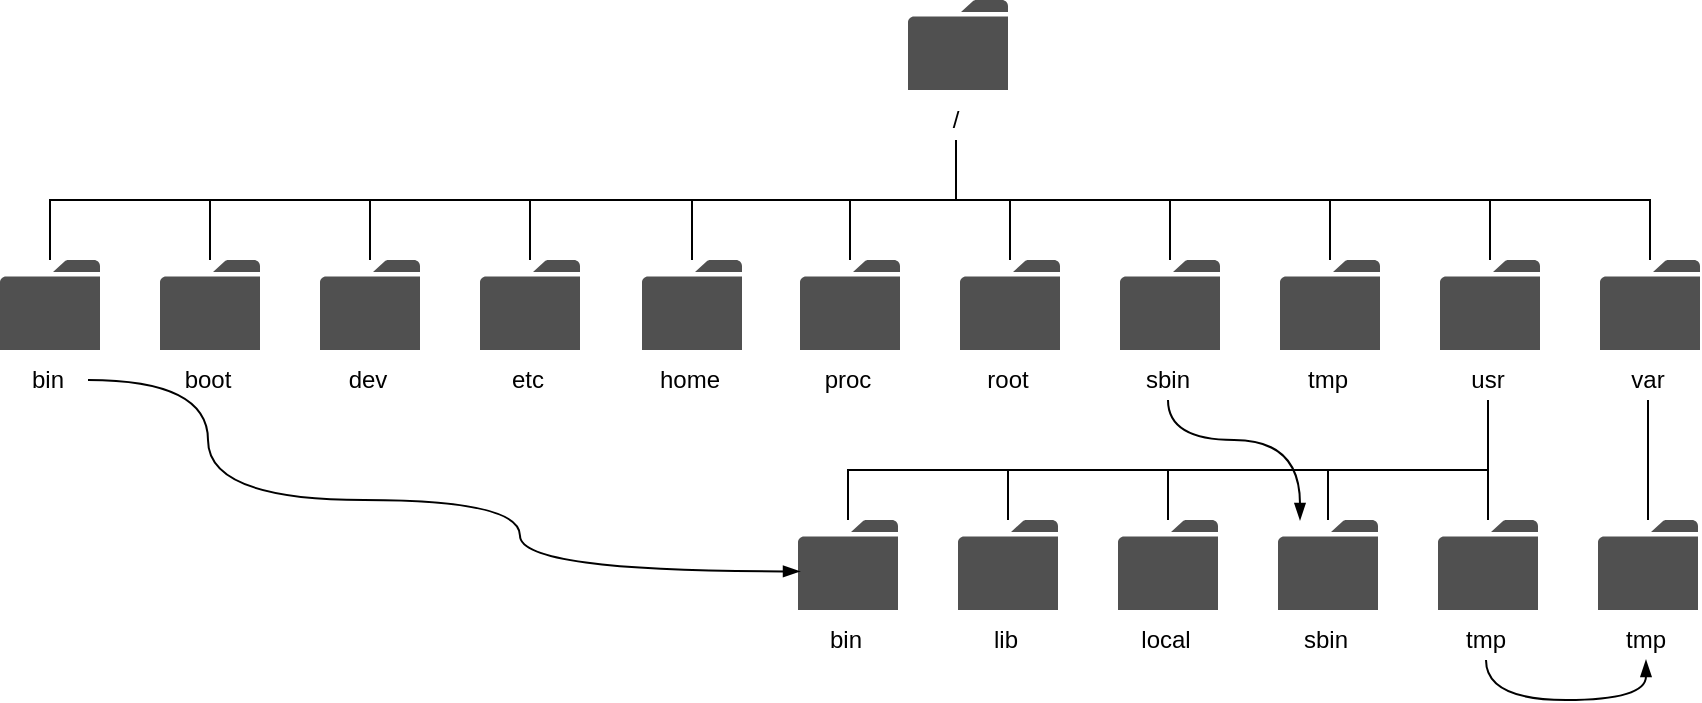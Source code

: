 <mxfile version="14.5.1" type="device"><diagram id="prtHgNgQTEPvFCAcTncT" name="Page-1"><mxGraphModel dx="1106" dy="795" grid="1" gridSize="10" guides="1" tooltips="1" connect="1" arrows="1" fold="1" page="1" pageScale="1" pageWidth="1169" pageHeight="827" math="0" shadow="0"><root><mxCell id="0"/><mxCell id="1" parent="0"/><mxCell id="OdhCErMrMggX7O1lkDPk-12" value="" style="group" parent="1" vertex="1" connectable="0"><mxGeometry x="494" y="20" width="50" height="70" as="geometry"/></mxCell><mxCell id="OdhCErMrMggX7O1lkDPk-9" value="" style="pointerEvents=1;shadow=0;dashed=0;html=1;strokeColor=none;fillColor=#505050;labelPosition=center;verticalLabelPosition=bottom;verticalAlign=top;outlineConnect=0;align=center;shape=mxgraph.office.concepts.folder;" parent="OdhCErMrMggX7O1lkDPk-12" vertex="1"><mxGeometry width="50" height="45" as="geometry"/></mxCell><mxCell id="OdhCErMrMggX7O1lkDPk-11" value="/" style="text;html=1;strokeColor=none;fillColor=none;align=center;verticalAlign=middle;whiteSpace=wrap;rounded=0;" parent="OdhCErMrMggX7O1lkDPk-12" vertex="1"><mxGeometry x="4" y="50" width="40" height="20" as="geometry"/></mxCell><mxCell id="OdhCErMrMggX7O1lkDPk-13" value="" style="group" parent="1" vertex="1" connectable="0"><mxGeometry x="760" y="150" width="50" height="70" as="geometry"/></mxCell><mxCell id="OdhCErMrMggX7O1lkDPk-14" value="" style="pointerEvents=1;shadow=0;dashed=0;html=1;strokeColor=none;fillColor=#505050;labelPosition=center;verticalLabelPosition=bottom;verticalAlign=top;outlineConnect=0;align=center;shape=mxgraph.office.concepts.folder;" parent="OdhCErMrMggX7O1lkDPk-13" vertex="1"><mxGeometry width="50" height="45" as="geometry"/></mxCell><mxCell id="OdhCErMrMggX7O1lkDPk-15" value="usr" style="text;html=1;strokeColor=none;fillColor=none;align=center;verticalAlign=middle;whiteSpace=wrap;rounded=0;" parent="OdhCErMrMggX7O1lkDPk-13" vertex="1"><mxGeometry x="4" y="50" width="40" height="20" as="geometry"/></mxCell><mxCell id="OdhCErMrMggX7O1lkDPk-16" value="" style="group" parent="1" vertex="1" connectable="0"><mxGeometry x="40" y="150" width="50" height="70" as="geometry"/></mxCell><mxCell id="OdhCErMrMggX7O1lkDPk-17" value="" style="pointerEvents=1;shadow=0;dashed=0;html=1;strokeColor=none;fillColor=#505050;labelPosition=center;verticalLabelPosition=bottom;verticalAlign=top;outlineConnect=0;align=center;shape=mxgraph.office.concepts.folder;" parent="OdhCErMrMggX7O1lkDPk-16" vertex="1"><mxGeometry width="50" height="45" as="geometry"/></mxCell><mxCell id="OdhCErMrMggX7O1lkDPk-18" value="bin" style="text;html=1;strokeColor=none;fillColor=none;align=center;verticalAlign=middle;whiteSpace=wrap;rounded=0;" parent="OdhCErMrMggX7O1lkDPk-16" vertex="1"><mxGeometry x="4" y="50" width="40" height="20" as="geometry"/></mxCell><mxCell id="OdhCErMrMggX7O1lkDPk-19" value="" style="group" parent="1" vertex="1" connectable="0"><mxGeometry x="680" y="150" width="50" height="70" as="geometry"/></mxCell><mxCell id="OdhCErMrMggX7O1lkDPk-20" value="" style="pointerEvents=1;shadow=0;dashed=0;html=1;strokeColor=none;fillColor=#505050;labelPosition=center;verticalLabelPosition=bottom;verticalAlign=top;outlineConnect=0;align=center;shape=mxgraph.office.concepts.folder;" parent="OdhCErMrMggX7O1lkDPk-19" vertex="1"><mxGeometry width="50" height="45" as="geometry"/></mxCell><mxCell id="OdhCErMrMggX7O1lkDPk-21" value="tmp" style="text;html=1;strokeColor=none;fillColor=none;align=center;verticalAlign=middle;whiteSpace=wrap;rounded=0;" parent="OdhCErMrMggX7O1lkDPk-19" vertex="1"><mxGeometry x="4" y="50" width="40" height="20" as="geometry"/></mxCell><mxCell id="OdhCErMrMggX7O1lkDPk-22" value="" style="group" parent="1" vertex="1" connectable="0"><mxGeometry x="600" y="150" width="50" height="70" as="geometry"/></mxCell><mxCell id="OdhCErMrMggX7O1lkDPk-23" value="" style="pointerEvents=1;shadow=0;dashed=0;html=1;strokeColor=none;fillColor=#505050;labelPosition=center;verticalLabelPosition=bottom;verticalAlign=top;outlineConnect=0;align=center;shape=mxgraph.office.concepts.folder;" parent="OdhCErMrMggX7O1lkDPk-22" vertex="1"><mxGeometry width="50" height="45" as="geometry"/></mxCell><mxCell id="OdhCErMrMggX7O1lkDPk-24" value="sbin" style="text;html=1;strokeColor=none;fillColor=none;align=center;verticalAlign=middle;whiteSpace=wrap;rounded=0;" parent="OdhCErMrMggX7O1lkDPk-22" vertex="1"><mxGeometry x="4" y="50" width="40" height="20" as="geometry"/></mxCell><mxCell id="OdhCErMrMggX7O1lkDPk-25" value="" style="group" parent="1" vertex="1" connectable="0"><mxGeometry x="520" y="150" width="50" height="70" as="geometry"/></mxCell><mxCell id="OdhCErMrMggX7O1lkDPk-26" value="" style="pointerEvents=1;shadow=0;dashed=0;html=1;strokeColor=none;fillColor=#505050;labelPosition=center;verticalLabelPosition=bottom;verticalAlign=top;outlineConnect=0;align=center;shape=mxgraph.office.concepts.folder;" parent="OdhCErMrMggX7O1lkDPk-25" vertex="1"><mxGeometry width="50" height="45" as="geometry"/></mxCell><mxCell id="OdhCErMrMggX7O1lkDPk-27" value="root" style="text;html=1;strokeColor=none;fillColor=none;align=center;verticalAlign=middle;whiteSpace=wrap;rounded=0;" parent="OdhCErMrMggX7O1lkDPk-25" vertex="1"><mxGeometry x="4" y="50" width="40" height="20" as="geometry"/></mxCell><mxCell id="OdhCErMrMggX7O1lkDPk-28" value="" style="group" parent="1" vertex="1" connectable="0"><mxGeometry x="361" y="150" width="50" height="70" as="geometry"/></mxCell><mxCell id="OdhCErMrMggX7O1lkDPk-29" value="" style="pointerEvents=1;shadow=0;dashed=0;html=1;strokeColor=none;fillColor=#505050;labelPosition=center;verticalLabelPosition=bottom;verticalAlign=top;outlineConnect=0;align=center;shape=mxgraph.office.concepts.folder;" parent="OdhCErMrMggX7O1lkDPk-28" vertex="1"><mxGeometry width="50" height="45" as="geometry"/></mxCell><mxCell id="OdhCErMrMggX7O1lkDPk-30" value="home" style="text;html=1;strokeColor=none;fillColor=none;align=center;verticalAlign=middle;whiteSpace=wrap;rounded=0;" parent="OdhCErMrMggX7O1lkDPk-28" vertex="1"><mxGeometry x="4" y="50" width="40" height="20" as="geometry"/></mxCell><mxCell id="OdhCErMrMggX7O1lkDPk-31" value="" style="group" parent="1" vertex="1" connectable="0"><mxGeometry x="280" y="150" width="50" height="70" as="geometry"/></mxCell><mxCell id="OdhCErMrMggX7O1lkDPk-32" value="" style="pointerEvents=1;shadow=0;dashed=0;html=1;strokeColor=none;fillColor=#505050;labelPosition=center;verticalLabelPosition=bottom;verticalAlign=top;outlineConnect=0;align=center;shape=mxgraph.office.concepts.folder;" parent="OdhCErMrMggX7O1lkDPk-31" vertex="1"><mxGeometry width="50" height="45" as="geometry"/></mxCell><mxCell id="OdhCErMrMggX7O1lkDPk-33" value="etc" style="text;html=1;strokeColor=none;fillColor=none;align=center;verticalAlign=middle;whiteSpace=wrap;rounded=0;" parent="OdhCErMrMggX7O1lkDPk-31" vertex="1"><mxGeometry x="4" y="50" width="40" height="20" as="geometry"/></mxCell><mxCell id="OdhCErMrMggX7O1lkDPk-34" value="" style="group" parent="1" vertex="1" connectable="0"><mxGeometry x="200" y="150" width="50" height="70" as="geometry"/></mxCell><mxCell id="OdhCErMrMggX7O1lkDPk-35" value="" style="pointerEvents=1;shadow=0;dashed=0;html=1;strokeColor=none;fillColor=#505050;labelPosition=center;verticalLabelPosition=bottom;verticalAlign=top;outlineConnect=0;align=center;shape=mxgraph.office.concepts.folder;" parent="OdhCErMrMggX7O1lkDPk-34" vertex="1"><mxGeometry width="50" height="45" as="geometry"/></mxCell><mxCell id="OdhCErMrMggX7O1lkDPk-36" value="dev" style="text;html=1;strokeColor=none;fillColor=none;align=center;verticalAlign=middle;whiteSpace=wrap;rounded=0;" parent="OdhCErMrMggX7O1lkDPk-34" vertex="1"><mxGeometry x="4" y="50" width="40" height="20" as="geometry"/></mxCell><mxCell id="OdhCErMrMggX7O1lkDPk-37" value="" style="group" parent="1" vertex="1" connectable="0"><mxGeometry x="120" y="150" width="50" height="70" as="geometry"/></mxCell><mxCell id="OdhCErMrMggX7O1lkDPk-38" value="" style="pointerEvents=1;shadow=0;dashed=0;html=1;strokeColor=none;fillColor=#505050;labelPosition=center;verticalLabelPosition=bottom;verticalAlign=top;outlineConnect=0;align=center;shape=mxgraph.office.concepts.folder;" parent="OdhCErMrMggX7O1lkDPk-37" vertex="1"><mxGeometry width="50" height="45" as="geometry"/></mxCell><mxCell id="OdhCErMrMggX7O1lkDPk-39" value="boot" style="text;html=1;strokeColor=none;fillColor=none;align=center;verticalAlign=middle;whiteSpace=wrap;rounded=0;" parent="OdhCErMrMggX7O1lkDPk-37" vertex="1"><mxGeometry x="4" y="50" width="40" height="20" as="geometry"/></mxCell><mxCell id="OdhCErMrMggX7O1lkDPk-40" value="" style="group" parent="1" vertex="1" connectable="0"><mxGeometry x="840" y="150" width="50" height="70" as="geometry"/></mxCell><mxCell id="OdhCErMrMggX7O1lkDPk-41" value="" style="pointerEvents=1;shadow=0;dashed=0;html=1;strokeColor=none;fillColor=#505050;labelPosition=center;verticalLabelPosition=bottom;verticalAlign=top;outlineConnect=0;align=center;shape=mxgraph.office.concepts.folder;" parent="OdhCErMrMggX7O1lkDPk-40" vertex="1"><mxGeometry width="50" height="45" as="geometry"/></mxCell><mxCell id="OdhCErMrMggX7O1lkDPk-42" value="var" style="text;html=1;strokeColor=none;fillColor=none;align=center;verticalAlign=middle;whiteSpace=wrap;rounded=0;" parent="OdhCErMrMggX7O1lkDPk-40" vertex="1"><mxGeometry x="4" y="50" width="40" height="20" as="geometry"/></mxCell><mxCell id="OdhCErMrMggX7O1lkDPk-47" style="edgeStyle=orthogonalEdgeStyle;rounded=0;orthogonalLoop=1;jettySize=auto;html=1;endArrow=none;endFill=0;" parent="1" source="OdhCErMrMggX7O1lkDPk-46" target="OdhCErMrMggX7O1lkDPk-17" edge="1"><mxGeometry relative="1" as="geometry"/></mxCell><mxCell id="OdhCErMrMggX7O1lkDPk-48" style="edgeStyle=orthogonalEdgeStyle;rounded=0;orthogonalLoop=1;jettySize=auto;html=1;endArrow=none;endFill=0;" parent="1" source="OdhCErMrMggX7O1lkDPk-46" target="OdhCErMrMggX7O1lkDPk-38" edge="1"><mxGeometry relative="1" as="geometry"/></mxCell><mxCell id="OdhCErMrMggX7O1lkDPk-49" style="edgeStyle=orthogonalEdgeStyle;rounded=0;orthogonalLoop=1;jettySize=auto;html=1;endArrow=none;endFill=0;" parent="1" source="OdhCErMrMggX7O1lkDPk-46" target="OdhCErMrMggX7O1lkDPk-35" edge="1"><mxGeometry relative="1" as="geometry"/></mxCell><mxCell id="OdhCErMrMggX7O1lkDPk-50" style="edgeStyle=orthogonalEdgeStyle;rounded=0;orthogonalLoop=1;jettySize=auto;html=1;endArrow=none;endFill=0;" parent="1" source="OdhCErMrMggX7O1lkDPk-46" target="OdhCErMrMggX7O1lkDPk-32" edge="1"><mxGeometry relative="1" as="geometry"/></mxCell><mxCell id="OdhCErMrMggX7O1lkDPk-51" style="edgeStyle=orthogonalEdgeStyle;rounded=0;orthogonalLoop=1;jettySize=auto;html=1;endArrow=none;endFill=0;" parent="1" source="OdhCErMrMggX7O1lkDPk-46" target="OdhCErMrMggX7O1lkDPk-29" edge="1"><mxGeometry relative="1" as="geometry"/></mxCell><mxCell id="OdhCErMrMggX7O1lkDPk-53" style="edgeStyle=orthogonalEdgeStyle;rounded=0;orthogonalLoop=1;jettySize=auto;html=1;endArrow=none;endFill=0;" parent="1" source="OdhCErMrMggX7O1lkDPk-46" target="OdhCErMrMggX7O1lkDPk-23" edge="1"><mxGeometry relative="1" as="geometry"/></mxCell><mxCell id="OdhCErMrMggX7O1lkDPk-54" style="edgeStyle=orthogonalEdgeStyle;rounded=0;orthogonalLoop=1;jettySize=auto;html=1;endArrow=none;endFill=0;" parent="1" source="OdhCErMrMggX7O1lkDPk-46" target="OdhCErMrMggX7O1lkDPk-20" edge="1"><mxGeometry relative="1" as="geometry"/></mxCell><mxCell id="OdhCErMrMggX7O1lkDPk-55" style="edgeStyle=orthogonalEdgeStyle;rounded=0;orthogonalLoop=1;jettySize=auto;html=1;endArrow=none;endFill=0;" parent="1" source="OdhCErMrMggX7O1lkDPk-46" target="OdhCErMrMggX7O1lkDPk-14" edge="1"><mxGeometry relative="1" as="geometry"/></mxCell><mxCell id="OdhCErMrMggX7O1lkDPk-56" style="edgeStyle=orthogonalEdgeStyle;rounded=0;orthogonalLoop=1;jettySize=auto;html=1;endArrow=none;endFill=0;" parent="1" source="OdhCErMrMggX7O1lkDPk-46" target="OdhCErMrMggX7O1lkDPk-41" edge="1"><mxGeometry relative="1" as="geometry"/></mxCell><mxCell id="hO0dbRuDBndFIvuFNN9d-7" style="edgeStyle=orthogonalEdgeStyle;rounded=0;orthogonalLoop=1;jettySize=auto;html=1;endArrow=none;endFill=0;" edge="1" parent="1" source="OdhCErMrMggX7O1lkDPk-46" target="hO0dbRuDBndFIvuFNN9d-5"><mxGeometry relative="1" as="geometry"/></mxCell><mxCell id="OdhCErMrMggX7O1lkDPk-46" value="" style="rounded=0;whiteSpace=wrap;html=1;strokeColor=none;" parent="1" vertex="1"><mxGeometry x="544" y="110" width="49" height="20" as="geometry"/></mxCell><mxCell id="OdhCErMrMggX7O1lkDPk-57" value="" style="endArrow=none;html=1;exitX=0;exitY=0.5;exitDx=0;exitDy=0;entryX=1;entryY=0.5;entryDx=0;entryDy=0;" parent="1" source="OdhCErMrMggX7O1lkDPk-46" target="OdhCErMrMggX7O1lkDPk-46" edge="1"><mxGeometry width="50" height="50" relative="1" as="geometry"><mxPoint x="520" y="150" as="sourcePoint"/><mxPoint x="570" y="120" as="targetPoint"/><Array as="points"><mxPoint x="576" y="120"/></Array></mxGeometry></mxCell><mxCell id="OdhCErMrMggX7O1lkDPk-59" value="" style="endArrow=none;html=1;" parent="1" source="OdhCErMrMggX7O1lkDPk-26" edge="1"><mxGeometry width="50" height="50" relative="1" as="geometry"><mxPoint x="510" y="180" as="sourcePoint"/><mxPoint x="545" y="120" as="targetPoint"/></mxGeometry></mxCell><mxCell id="OdhCErMrMggX7O1lkDPk-61" value="" style="endArrow=none;html=1;exitX=0.5;exitY=1;exitDx=0;exitDy=0;" parent="1" source="OdhCErMrMggX7O1lkDPk-11" edge="1"><mxGeometry width="50" height="50" relative="1" as="geometry"><mxPoint x="490" y="170" as="sourcePoint"/><mxPoint x="518" y="120" as="targetPoint"/></mxGeometry></mxCell><mxCell id="OdhCErMrMggX7O1lkDPk-62" value="" style="group" parent="1" vertex="1" connectable="0"><mxGeometry x="679" y="280" width="50" height="70" as="geometry"/></mxCell><mxCell id="OdhCErMrMggX7O1lkDPk-63" value="" style="pointerEvents=1;shadow=0;dashed=0;html=1;strokeColor=none;fillColor=#505050;labelPosition=center;verticalLabelPosition=bottom;verticalAlign=top;outlineConnect=0;align=center;shape=mxgraph.office.concepts.folder;" parent="OdhCErMrMggX7O1lkDPk-62" vertex="1"><mxGeometry width="50" height="45" as="geometry"/></mxCell><mxCell id="OdhCErMrMggX7O1lkDPk-64" value="sbin" style="text;html=1;strokeColor=none;fillColor=none;align=center;verticalAlign=middle;whiteSpace=wrap;rounded=0;" parent="OdhCErMrMggX7O1lkDPk-62" vertex="1"><mxGeometry x="4" y="50" width="40" height="20" as="geometry"/></mxCell><mxCell id="OdhCErMrMggX7O1lkDPk-68" value="" style="group" parent="1" vertex="1" connectable="0"><mxGeometry x="519" y="280" width="50" height="70" as="geometry"/></mxCell><mxCell id="OdhCErMrMggX7O1lkDPk-69" value="" style="pointerEvents=1;shadow=0;dashed=0;html=1;strokeColor=none;fillColor=#505050;labelPosition=center;verticalLabelPosition=bottom;verticalAlign=top;outlineConnect=0;align=center;shape=mxgraph.office.concepts.folder;" parent="OdhCErMrMggX7O1lkDPk-68" vertex="1"><mxGeometry width="50" height="45" as="geometry"/></mxCell><mxCell id="OdhCErMrMggX7O1lkDPk-70" value="lib" style="text;html=1;strokeColor=none;fillColor=none;align=center;verticalAlign=middle;whiteSpace=wrap;rounded=0;" parent="OdhCErMrMggX7O1lkDPk-68" vertex="1"><mxGeometry x="4" y="50" width="40" height="20" as="geometry"/></mxCell><mxCell id="OdhCErMrMggX7O1lkDPk-71" value="" style="group" parent="1" vertex="1" connectable="0"><mxGeometry x="439" y="280" width="50" height="70" as="geometry"/></mxCell><mxCell id="OdhCErMrMggX7O1lkDPk-72" value="" style="pointerEvents=1;shadow=0;dashed=0;html=1;strokeColor=none;fillColor=#505050;labelPosition=center;verticalLabelPosition=bottom;verticalAlign=top;outlineConnect=0;align=center;shape=mxgraph.office.concepts.folder;" parent="OdhCErMrMggX7O1lkDPk-71" vertex="1"><mxGeometry width="50" height="45" as="geometry"/></mxCell><mxCell id="OdhCErMrMggX7O1lkDPk-73" value="bin" style="text;html=1;strokeColor=none;fillColor=none;align=center;verticalAlign=middle;whiteSpace=wrap;rounded=0;" parent="OdhCErMrMggX7O1lkDPk-71" vertex="1"><mxGeometry x="4" y="50" width="40" height="20" as="geometry"/></mxCell><mxCell id="OdhCErMrMggX7O1lkDPk-74" value="" style="group" parent="1" vertex="1" connectable="0"><mxGeometry x="759" y="280" width="50" height="70" as="geometry"/></mxCell><mxCell id="OdhCErMrMggX7O1lkDPk-75" value="" style="pointerEvents=1;shadow=0;dashed=0;html=1;strokeColor=none;fillColor=#505050;labelPosition=center;verticalLabelPosition=bottom;verticalAlign=top;outlineConnect=0;align=center;shape=mxgraph.office.concepts.folder;" parent="OdhCErMrMggX7O1lkDPk-74" vertex="1"><mxGeometry width="50" height="45" as="geometry"/></mxCell><mxCell id="OdhCErMrMggX7O1lkDPk-76" value="tmp" style="text;html=1;strokeColor=none;fillColor=none;align=center;verticalAlign=middle;whiteSpace=wrap;rounded=0;" parent="OdhCErMrMggX7O1lkDPk-74" vertex="1"><mxGeometry x="4" y="50" width="40" height="20" as="geometry"/></mxCell><mxCell id="OdhCErMrMggX7O1lkDPk-82" value="" style="group" parent="1" vertex="1" connectable="0"><mxGeometry x="599" y="280" width="50" height="70" as="geometry"/></mxCell><mxCell id="OdhCErMrMggX7O1lkDPk-83" value="" style="pointerEvents=1;shadow=0;dashed=0;html=1;strokeColor=none;fillColor=#505050;labelPosition=center;verticalLabelPosition=bottom;verticalAlign=top;outlineConnect=0;align=center;shape=mxgraph.office.concepts.folder;" parent="OdhCErMrMggX7O1lkDPk-82" vertex="1"><mxGeometry width="50" height="45" as="geometry"/></mxCell><mxCell id="OdhCErMrMggX7O1lkDPk-84" value="local" style="text;html=1;strokeColor=none;fillColor=none;align=center;verticalAlign=middle;whiteSpace=wrap;rounded=0;" parent="OdhCErMrMggX7O1lkDPk-82" vertex="1"><mxGeometry x="4" y="50" width="40" height="20" as="geometry"/></mxCell><mxCell id="OdhCErMrMggX7O1lkDPk-87" style="edgeStyle=orthogonalEdgeStyle;rounded=0;orthogonalLoop=1;jettySize=auto;html=1;endArrow=none;endFill=0;" parent="1" source="OdhCErMrMggX7O1lkDPk-85" target="OdhCErMrMggX7O1lkDPk-63" edge="1"><mxGeometry relative="1" as="geometry"/></mxCell><mxCell id="OdhCErMrMggX7O1lkDPk-88" style="edgeStyle=orthogonalEdgeStyle;rounded=0;orthogonalLoop=1;jettySize=auto;html=1;endArrow=none;endFill=0;" parent="1" source="OdhCErMrMggX7O1lkDPk-85" target="OdhCErMrMggX7O1lkDPk-83" edge="1"><mxGeometry relative="1" as="geometry"/></mxCell><mxCell id="OdhCErMrMggX7O1lkDPk-89" style="edgeStyle=orthogonalEdgeStyle;rounded=0;orthogonalLoop=1;jettySize=auto;html=1;endArrow=none;endFill=0;" parent="1" source="OdhCErMrMggX7O1lkDPk-85" target="OdhCErMrMggX7O1lkDPk-69" edge="1"><mxGeometry relative="1" as="geometry"/></mxCell><mxCell id="OdhCErMrMggX7O1lkDPk-90" style="edgeStyle=orthogonalEdgeStyle;rounded=0;orthogonalLoop=1;jettySize=auto;html=1;endArrow=none;endFill=0;" parent="1" source="OdhCErMrMggX7O1lkDPk-85" target="OdhCErMrMggX7O1lkDPk-72" edge="1"><mxGeometry relative="1" as="geometry"/></mxCell><mxCell id="OdhCErMrMggX7O1lkDPk-85" value="" style="rounded=0;whiteSpace=wrap;html=1;strokeColor=none;" parent="1" vertex="1"><mxGeometry x="784" y="250" width="20" height="10" as="geometry"/></mxCell><mxCell id="OdhCErMrMggX7O1lkDPk-92" value="" style="endArrow=none;html=1;entryX=0.5;entryY=1;entryDx=0;entryDy=0;" parent="1" source="OdhCErMrMggX7O1lkDPk-75" target="OdhCErMrMggX7O1lkDPk-15" edge="1"><mxGeometry width="50" height="50" relative="1" as="geometry"><mxPoint x="750" y="280" as="sourcePoint"/><mxPoint x="800" y="230" as="targetPoint"/></mxGeometry></mxCell><mxCell id="OdhCErMrMggX7O1lkDPk-94" value="" style="group" parent="1" vertex="1" connectable="0"><mxGeometry x="839" y="280" width="50" height="70" as="geometry"/></mxCell><mxCell id="OdhCErMrMggX7O1lkDPk-95" value="" style="pointerEvents=1;shadow=0;dashed=0;html=1;strokeColor=none;fillColor=#505050;labelPosition=center;verticalLabelPosition=bottom;verticalAlign=top;outlineConnect=0;align=center;shape=mxgraph.office.concepts.folder;" parent="OdhCErMrMggX7O1lkDPk-94" vertex="1"><mxGeometry width="50" height="45" as="geometry"/></mxCell><mxCell id="OdhCErMrMggX7O1lkDPk-96" value="tmp" style="text;html=1;strokeColor=none;fillColor=none;align=center;verticalAlign=middle;whiteSpace=wrap;rounded=0;" parent="OdhCErMrMggX7O1lkDPk-94" vertex="1"><mxGeometry x="4" y="50" width="40" height="20" as="geometry"/></mxCell><mxCell id="OdhCErMrMggX7O1lkDPk-97" value="" style="endArrow=none;html=1;entryX=0.5;entryY=1;entryDx=0;entryDy=0;" parent="1" source="OdhCErMrMggX7O1lkDPk-95" target="OdhCErMrMggX7O1lkDPk-42" edge="1"><mxGeometry width="50" height="50" relative="1" as="geometry"><mxPoint x="850" y="270" as="sourcePoint"/><mxPoint x="900" y="220" as="targetPoint"/></mxGeometry></mxCell><mxCell id="OdhCErMrMggX7O1lkDPk-98" style="edgeStyle=orthogonalEdgeStyle;rounded=0;orthogonalLoop=1;jettySize=auto;html=1;entryX=0.5;entryY=1;entryDx=0;entryDy=0;endArrow=blockThin;endFill=1;curved=1;exitX=0.5;exitY=1;exitDx=0;exitDy=0;" parent="1" source="OdhCErMrMggX7O1lkDPk-76" target="OdhCErMrMggX7O1lkDPk-96" edge="1"><mxGeometry relative="1" as="geometry"/></mxCell><mxCell id="OdhCErMrMggX7O1lkDPk-99" style="edgeStyle=orthogonalEdgeStyle;curved=1;rounded=0;orthogonalLoop=1;jettySize=auto;html=1;endArrow=blockThin;endFill=1;" parent="1" source="OdhCErMrMggX7O1lkDPk-24" target="OdhCErMrMggX7O1lkDPk-63" edge="1"><mxGeometry relative="1" as="geometry"><Array as="points"><mxPoint x="624" y="240"/><mxPoint x="690" y="240"/></Array></mxGeometry></mxCell><mxCell id="OdhCErMrMggX7O1lkDPk-100" style="edgeStyle=orthogonalEdgeStyle;rounded=0;orthogonalLoop=1;jettySize=auto;html=1;entryX=0.02;entryY=0.571;entryDx=0;entryDy=0;entryPerimeter=0;endArrow=blockThin;endFill=1;curved=1;" parent="1" source="OdhCErMrMggX7O1lkDPk-18" target="OdhCErMrMggX7O1lkDPk-72" edge="1"><mxGeometry relative="1" as="geometry"><Array as="points"><mxPoint x="144" y="270"/><mxPoint x="300" y="270"/><mxPoint x="300" y="306"/></Array></mxGeometry></mxCell><mxCell id="hO0dbRuDBndFIvuFNN9d-4" value="" style="group" vertex="1" connectable="0" parent="1"><mxGeometry x="440" y="150" width="50" height="70" as="geometry"/></mxCell><mxCell id="hO0dbRuDBndFIvuFNN9d-5" value="" style="pointerEvents=1;shadow=0;dashed=0;html=1;strokeColor=none;fillColor=#505050;labelPosition=center;verticalLabelPosition=bottom;verticalAlign=top;outlineConnect=0;align=center;shape=mxgraph.office.concepts.folder;" vertex="1" parent="hO0dbRuDBndFIvuFNN9d-4"><mxGeometry width="50" height="45" as="geometry"/></mxCell><mxCell id="hO0dbRuDBndFIvuFNN9d-6" value="proc" style="text;html=1;strokeColor=none;fillColor=none;align=center;verticalAlign=middle;whiteSpace=wrap;rounded=0;" vertex="1" parent="hO0dbRuDBndFIvuFNN9d-4"><mxGeometry x="4" y="50" width="40" height="20" as="geometry"/></mxCell></root></mxGraphModel></diagram></mxfile>